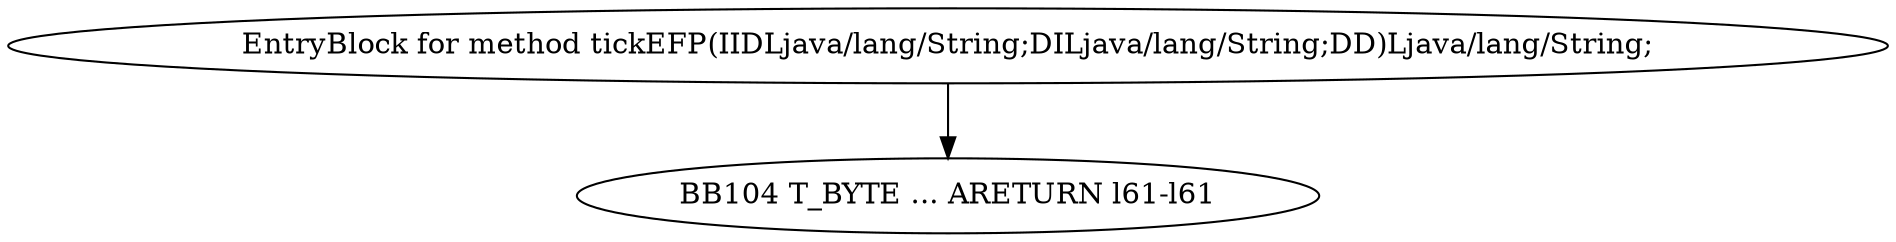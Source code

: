 digraph G {
  1 [ label="BB104 T_BYTE ... ARETURN l61-l61" ];
  2 [ label="EntryBlock for method tickEFP(IIDLjava/lang/String;DILjava/lang/String;DD)Ljava/lang/String;" ];
  2 -> 1 [ label="" ];
}
